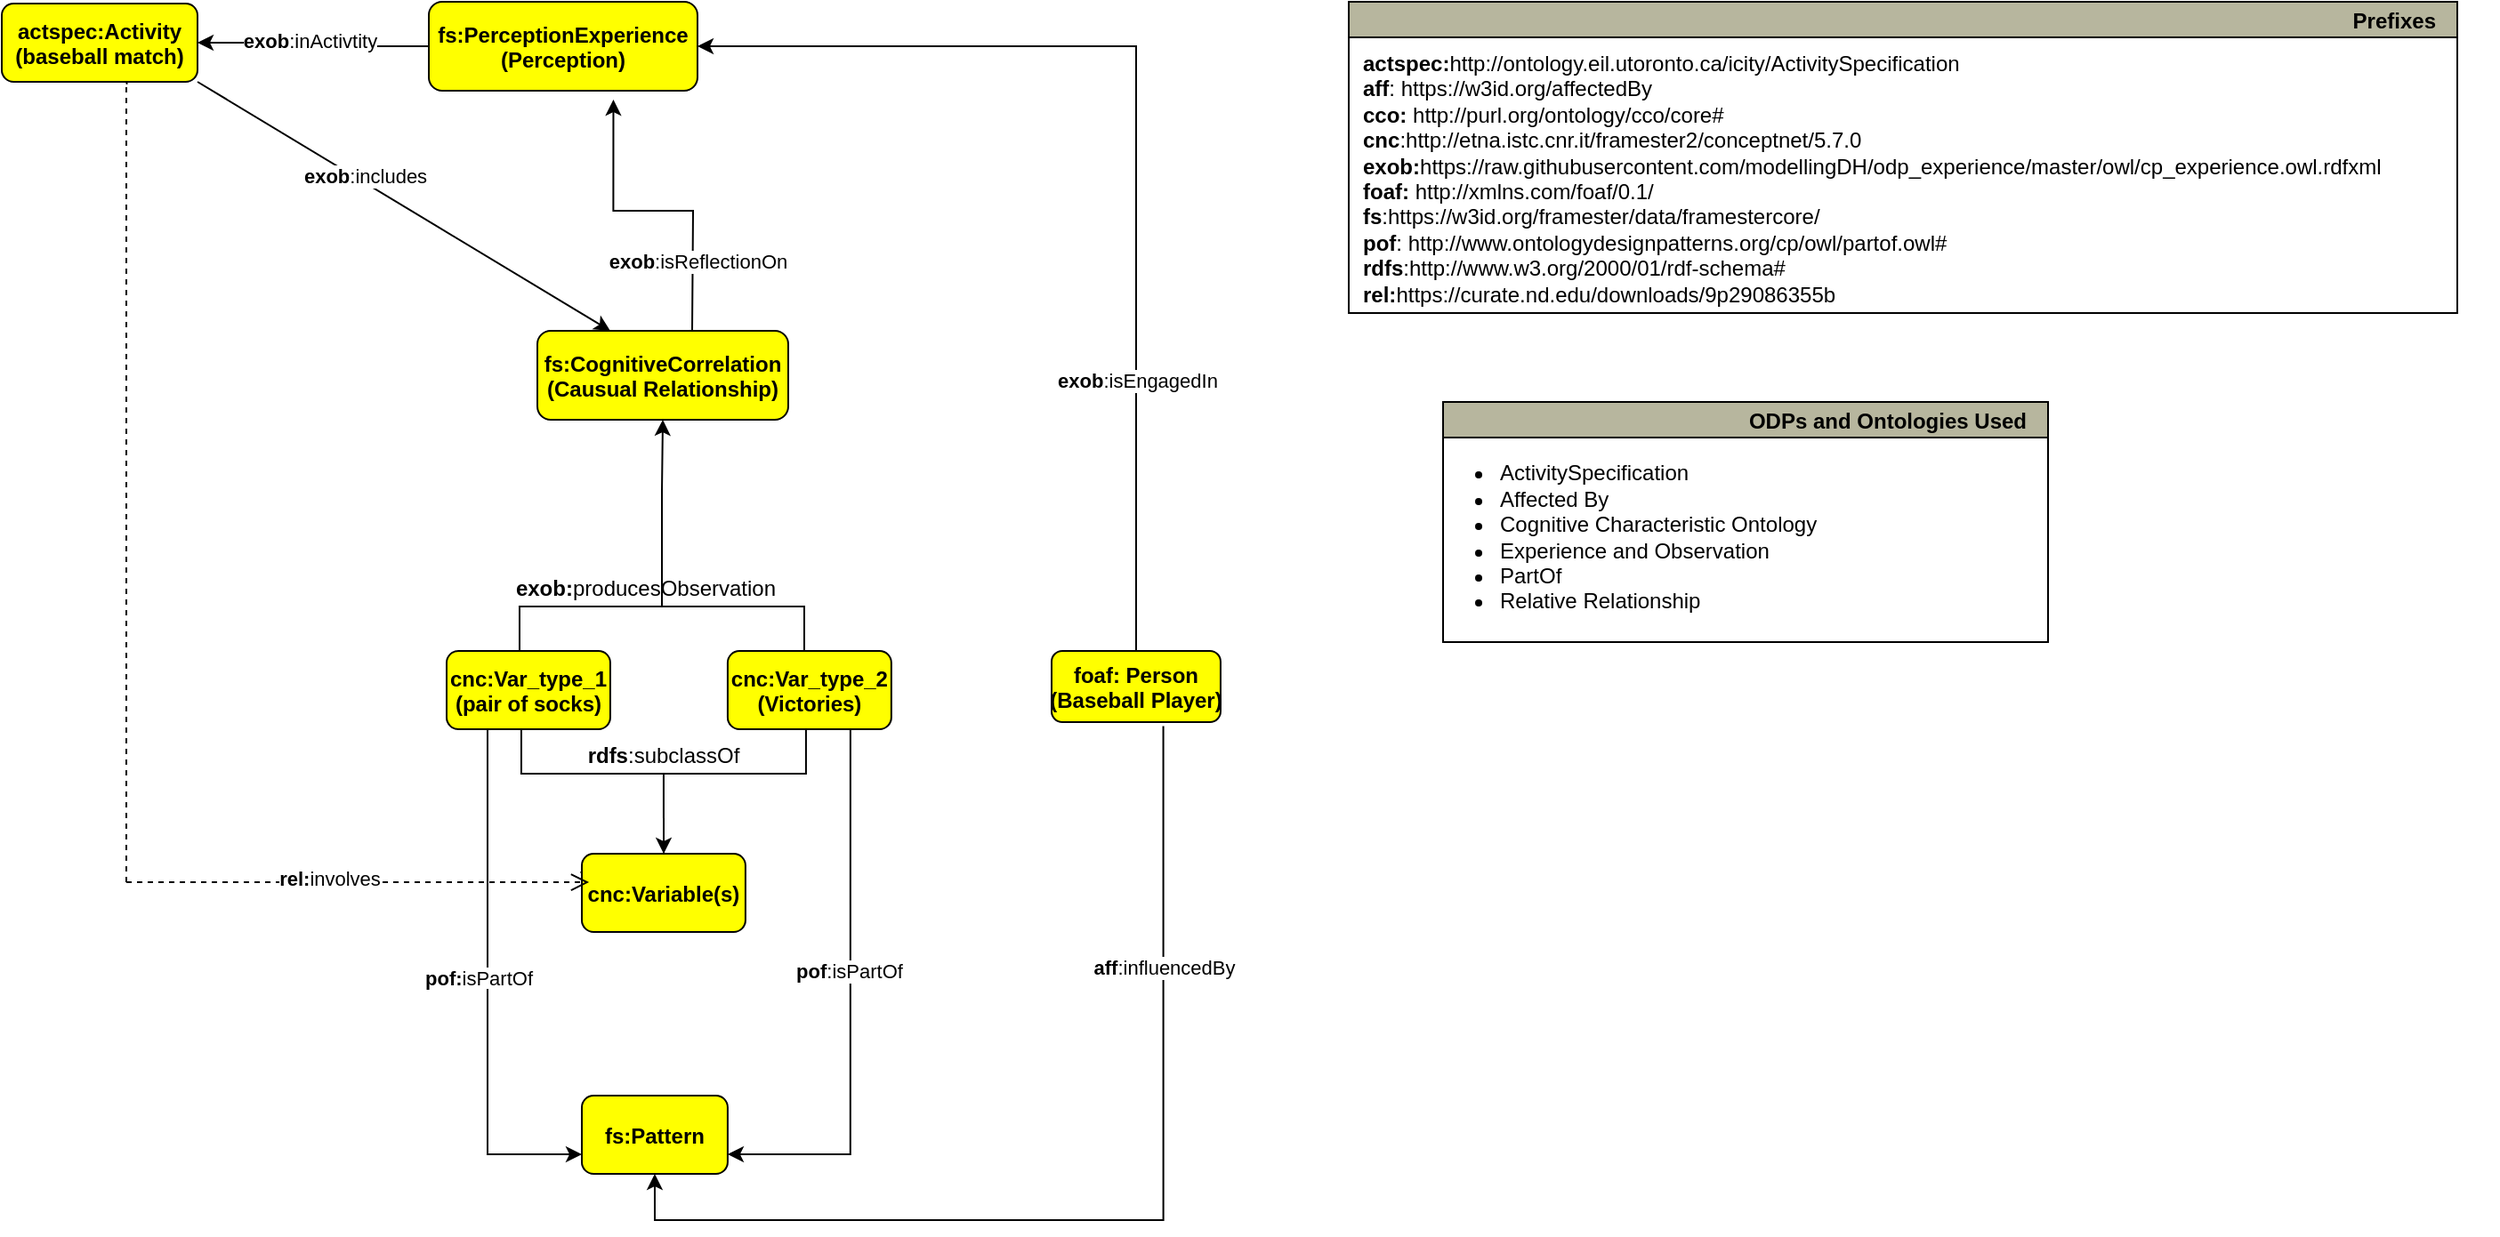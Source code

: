 <mxfile version="23.1.4" type="device" pages="2">
  <diagram name="Page-1" id="-fLFf6VWCrrQARrfAeSI">
    <mxGraphModel dx="1050" dy="-600" grid="1" gridSize="10" guides="1" tooltips="1" connect="1" arrows="1" fold="1" page="1" pageScale="1" pageWidth="827" pageHeight="1169" math="0" shadow="0">
      <root>
        <mxCell id="0" />
        <mxCell id="1" parent="0" />
        <mxCell id="PJ2OHNvS5VbOxw7RyGj3-67" style="edgeStyle=orthogonalEdgeStyle;rounded=0;orthogonalLoop=1;jettySize=auto;html=1;exitX=0.5;exitY=0;exitDx=0;exitDy=0;entryX=1;entryY=0.5;entryDx=0;entryDy=0;" parent="1" source="PJ2OHNvS5VbOxw7RyGj3-4" target="PJ2OHNvS5VbOxw7RyGj3-5" edge="1">
          <mxGeometry relative="1" as="geometry" />
        </mxCell>
        <mxCell id="PJ2OHNvS5VbOxw7RyGj3-68" value="&lt;b style=&quot;border-color: var(--border-color);&quot;&gt;exob&lt;/b&gt;:isEngagedIn" style="edgeLabel;html=1;align=center;verticalAlign=middle;resizable=0;points=[];" parent="PJ2OHNvS5VbOxw7RyGj3-67" vertex="1" connectable="0">
          <mxGeometry x="-0.482" relative="1" as="geometry">
            <mxPoint as="offset" />
          </mxGeometry>
        </mxCell>
        <mxCell id="PJ2OHNvS5VbOxw7RyGj3-4" value="foaf: Person&#xa;(Baseball Player)" style="graphMlID=n4;shape=rect;rounded=1;arcsize=30;fillColor=#ffff00;strokeColor=#000000;strokeWidth=1.0;fontStyle=1" parent="1" vertex="1">
          <mxGeometry x="660" y="2020" width="94.97" height="40" as="geometry" />
        </mxCell>
        <mxCell id="PJ2OHNvS5VbOxw7RyGj3-8" style="edgeStyle=orthogonalEdgeStyle;rounded=0;orthogonalLoop=1;jettySize=auto;html=1;entryX=1;entryY=0.5;entryDx=0;entryDy=0;" parent="1" source="PJ2OHNvS5VbOxw7RyGj3-5" target="PJ2OHNvS5VbOxw7RyGj3-9" edge="1">
          <mxGeometry relative="1" as="geometry">
            <mxPoint x="210" y="1680" as="targetPoint" />
          </mxGeometry>
        </mxCell>
        <mxCell id="PJ2OHNvS5VbOxw7RyGj3-10" value="&lt;b&gt;exob&lt;/b&gt;:inActivtity" style="edgeLabel;html=1;align=center;verticalAlign=middle;resizable=0;points=[];" parent="PJ2OHNvS5VbOxw7RyGj3-8" vertex="1" connectable="0">
          <mxGeometry x="0.049" y="-1" relative="1" as="geometry">
            <mxPoint as="offset" />
          </mxGeometry>
        </mxCell>
        <mxCell id="PJ2OHNvS5VbOxw7RyGj3-5" value="fs:PerceptionExperience&#xa;(Perception)" style="graphMlID=n4;shape=rect;rounded=1;arcsize=30;fillColor=#ffff00;strokeColor=#000000;strokeWidth=1.0;fontStyle=1" parent="1" vertex="1">
          <mxGeometry x="310" y="1655" width="150.99" height="50" as="geometry" />
        </mxCell>
        <mxCell id="PJ2OHNvS5VbOxw7RyGj3-9" value="actspec:Activity&#xa;(baseball match)" style="graphMlID=n4;shape=rect;rounded=1;arcsize=30;fillColor=#ffff00;strokeColor=#000000;strokeWidth=1.0;fontStyle=1" parent="1" vertex="1">
          <mxGeometry x="70" y="1656" width="110" height="44" as="geometry" />
        </mxCell>
        <mxCell id="PJ2OHNvS5VbOxw7RyGj3-12" value="cnc:Variable(s)" style="graphMlID=n4;shape=rect;rounded=1;arcsize=30;fillColor=#ffff00;strokeColor=#000000;strokeWidth=1.0;fontStyle=1" parent="1" vertex="1">
          <mxGeometry x="395.99" y="2134" width="91.97" height="44" as="geometry" />
        </mxCell>
        <mxCell id="PJ2OHNvS5VbOxw7RyGj3-54" style="edgeStyle=orthogonalEdgeStyle;rounded=0;orthogonalLoop=1;jettySize=auto;html=1;exitX=0.25;exitY=1;exitDx=0;exitDy=0;entryX=0;entryY=0.75;entryDx=0;entryDy=0;" parent="1" source="PJ2OHNvS5VbOxw7RyGj3-13" target="PJ2OHNvS5VbOxw7RyGj3-53" edge="1">
          <mxGeometry relative="1" as="geometry" />
        </mxCell>
        <mxCell id="PJ2OHNvS5VbOxw7RyGj3-13" value="cnc:Var_type_1&#xa;(pair of socks)" style="graphMlID=n4;shape=rect;rounded=1;arcsize=30;fillColor=#ffff00;strokeColor=#000000;strokeWidth=1.0;fontStyle=1" parent="1" vertex="1">
          <mxGeometry x="320" y="2020" width="91.97" height="44" as="geometry" />
        </mxCell>
        <mxCell id="PJ2OHNvS5VbOxw7RyGj3-18" style="edgeStyle=orthogonalEdgeStyle;rounded=0;orthogonalLoop=1;jettySize=auto;html=1;entryX=0.687;entryY=1.1;entryDx=0;entryDy=0;entryPerimeter=0;" parent="1" target="PJ2OHNvS5VbOxw7RyGj3-5" edge="1">
          <mxGeometry relative="1" as="geometry">
            <mxPoint x="458" y="1840" as="sourcePoint" />
          </mxGeometry>
        </mxCell>
        <mxCell id="PJ2OHNvS5VbOxw7RyGj3-29" value="&lt;b&gt;exob&lt;/b&gt;:isReflectionOn" style="edgeLabel;html=1;align=center;verticalAlign=middle;resizable=0;points=[];" parent="PJ2OHNvS5VbOxw7RyGj3-18" vertex="1" connectable="0">
          <mxGeometry x="-0.556" y="-2" relative="1" as="geometry">
            <mxPoint as="offset" />
          </mxGeometry>
        </mxCell>
        <mxCell id="PJ2OHNvS5VbOxw7RyGj3-22" value="" style="endArrow=classic;html=1;rounded=0;exitX=1;exitY=1;exitDx=0;exitDy=0;entryX=0;entryY=0;entryDx=0;entryDy=0;" parent="1" source="PJ2OHNvS5VbOxw7RyGj3-9" edge="1">
          <mxGeometry width="50" height="50" relative="1" as="geometry">
            <mxPoint x="390" y="1840" as="sourcePoint" />
            <mxPoint x="411.97" y="1840" as="targetPoint" />
          </mxGeometry>
        </mxCell>
        <mxCell id="PJ2OHNvS5VbOxw7RyGj3-24" value="&lt;b&gt;exob&lt;/b&gt;:includes" style="edgeLabel;html=1;align=center;verticalAlign=middle;resizable=0;points=[];" parent="PJ2OHNvS5VbOxw7RyGj3-22" vertex="1" connectable="0">
          <mxGeometry x="-0.208" y="3" relative="1" as="geometry">
            <mxPoint as="offset" />
          </mxGeometry>
        </mxCell>
        <mxCell id="PJ2OHNvS5VbOxw7RyGj3-27" value="fs:CognitiveCorrelation&#xa;(Causual Relationship)" style="graphMlID=n4;shape=rect;rounded=1;arcsize=30;fillColor=#ffff00;strokeColor=#000000;strokeWidth=1.0;fontStyle=1" parent="1" vertex="1">
          <mxGeometry x="371" y="1840" width="140.99" height="50" as="geometry" />
        </mxCell>
        <mxCell id="PJ2OHNvS5VbOxw7RyGj3-65" style="edgeStyle=orthogonalEdgeStyle;rounded=0;orthogonalLoop=1;jettySize=auto;html=1;exitX=0.75;exitY=1;exitDx=0;exitDy=0;entryX=1;entryY=0.75;entryDx=0;entryDy=0;" parent="1" source="PJ2OHNvS5VbOxw7RyGj3-28" target="PJ2OHNvS5VbOxw7RyGj3-53" edge="1">
          <mxGeometry relative="1" as="geometry" />
        </mxCell>
        <mxCell id="PJ2OHNvS5VbOxw7RyGj3-66" value="&lt;b&gt;pof&lt;/b&gt;:isPartOf" style="edgeLabel;html=1;align=center;verticalAlign=middle;resizable=0;points=[];" parent="PJ2OHNvS5VbOxw7RyGj3-65" vertex="1" connectable="0">
          <mxGeometry x="-0.143" y="-1" relative="1" as="geometry">
            <mxPoint y="4" as="offset" />
          </mxGeometry>
        </mxCell>
        <mxCell id="PJ2OHNvS5VbOxw7RyGj3-28" value="cnc:Var_type_2&#xa;(Victories)" style="graphMlID=n4;shape=rect;rounded=1;arcsize=30;fillColor=#ffff00;strokeColor=#000000;strokeWidth=1.0;fontStyle=1" parent="1" vertex="1">
          <mxGeometry x="477.96" y="2020" width="91.97" height="44" as="geometry" />
        </mxCell>
        <mxCell id="PJ2OHNvS5VbOxw7RyGj3-44" value="" style="edgeStyle=orthogonalEdgeStyle;rounded=0;orthogonalLoop=1;jettySize=auto;html=1;" parent="1" source="PJ2OHNvS5VbOxw7RyGj3-38" target="PJ2OHNvS5VbOxw7RyGj3-12" edge="1">
          <mxGeometry relative="1" as="geometry" />
        </mxCell>
        <mxCell id="PJ2OHNvS5VbOxw7RyGj3-38" value="" style="strokeWidth=1;html=1;shape=mxgraph.flowchart.annotation_2;align=left;labelPosition=right;pointerEvents=1;direction=north;" parent="1" vertex="1">
          <mxGeometry x="361.97" y="2064" width="160" height="50" as="geometry" />
        </mxCell>
        <mxCell id="PJ2OHNvS5VbOxw7RyGj3-42" value="&lt;b&gt;rdfs&lt;/b&gt;:subclassOf" style="text;html=1;align=center;verticalAlign=middle;whiteSpace=wrap;rounded=0;" parent="1" vertex="1">
          <mxGeometry x="411.97" y="2064" width="60" height="30" as="geometry" />
        </mxCell>
        <mxCell id="PJ2OHNvS5VbOxw7RyGj3-43" style="edgeStyle=orthogonalEdgeStyle;rounded=0;orthogonalLoop=1;jettySize=auto;html=1;exitX=0;exitY=0.5;exitDx=0;exitDy=0;exitPerimeter=0;" parent="1" source="PJ2OHNvS5VbOxw7RyGj3-38" target="PJ2OHNvS5VbOxw7RyGj3-38" edge="1">
          <mxGeometry relative="1" as="geometry" />
        </mxCell>
        <mxCell id="PJ2OHNvS5VbOxw7RyGj3-48" value="" style="edgeStyle=orthogonalEdgeStyle;rounded=0;orthogonalLoop=1;jettySize=auto;html=1;" parent="1" source="PJ2OHNvS5VbOxw7RyGj3-47" target="PJ2OHNvS5VbOxw7RyGj3-27" edge="1">
          <mxGeometry relative="1" as="geometry" />
        </mxCell>
        <mxCell id="PJ2OHNvS5VbOxw7RyGj3-47" value="" style="strokeWidth=1;html=1;shape=mxgraph.flowchart.annotation_2;align=left;labelPosition=right;pointerEvents=1;direction=south;" parent="1" vertex="1">
          <mxGeometry x="360.99" y="1970" width="160" height="50" as="geometry" />
        </mxCell>
        <mxCell id="PJ2OHNvS5VbOxw7RyGj3-49" value="&lt;b&gt;exob:&lt;/b&gt;producesObservation" style="text;html=1;align=center;verticalAlign=middle;whiteSpace=wrap;rounded=0;" parent="1" vertex="1">
          <mxGeometry x="401.97" y="1970" width="60" height="30" as="geometry" />
        </mxCell>
        <mxCell id="PJ2OHNvS5VbOxw7RyGj3-51" value="" style="endArrow=none;dashed=1;html=1;rounded=0;entryX=0.64;entryY=1.032;entryDx=0;entryDy=0;entryPerimeter=0;" parent="1" target="PJ2OHNvS5VbOxw7RyGj3-9" edge="1">
          <mxGeometry width="50" height="50" relative="1" as="geometry">
            <mxPoint x="140" y="1700" as="sourcePoint" />
            <mxPoint x="140" y="1710" as="targetPoint" />
          </mxGeometry>
        </mxCell>
        <mxCell id="PJ2OHNvS5VbOxw7RyGj3-69" style="edgeStyle=orthogonalEdgeStyle;rounded=0;orthogonalLoop=1;jettySize=auto;html=1;exitX=0.661;exitY=1.055;exitDx=0;exitDy=0;entryX=0.5;entryY=1;entryDx=0;entryDy=0;exitPerimeter=0;" parent="1" source="PJ2OHNvS5VbOxw7RyGj3-4" target="PJ2OHNvS5VbOxw7RyGj3-53" edge="1">
          <mxGeometry relative="1" as="geometry">
            <mxPoint x="730" y="2171.6" as="sourcePoint" />
            <Array as="points">
              <mxPoint x="723" y="2340" />
              <mxPoint x="437" y="2340" />
            </Array>
          </mxGeometry>
        </mxCell>
        <mxCell id="PJ2OHNvS5VbOxw7RyGj3-70" value="Text" style="edgeLabel;html=1;align=center;verticalAlign=middle;resizable=0;points=[];" parent="PJ2OHNvS5VbOxw7RyGj3-69" vertex="1" connectable="0">
          <mxGeometry x="-0.538" y="-1" relative="1" as="geometry">
            <mxPoint as="offset" />
          </mxGeometry>
        </mxCell>
        <mxCell id="PJ2OHNvS5VbOxw7RyGj3-71" value="&lt;b style=&quot;border-color: var(--border-color);&quot;&gt;aff&lt;/b&gt;:influencedBy" style="edgeLabel;html=1;align=center;verticalAlign=middle;resizable=0;points=[];" parent="PJ2OHNvS5VbOxw7RyGj3-69" vertex="1" connectable="0">
          <mxGeometry x="-0.541" relative="1" as="geometry">
            <mxPoint as="offset" />
          </mxGeometry>
        </mxCell>
        <mxCell id="PJ2OHNvS5VbOxw7RyGj3-53" value="fs:Pattern" style="graphMlID=n4;shape=rect;rounded=1;arcsize=30;fillColor=#ffff00;strokeColor=#000000;strokeWidth=1.0;fontStyle=1" parent="1" vertex="1">
          <mxGeometry x="395.99" y="2270" width="81.968" height="44" as="geometry" />
        </mxCell>
        <mxCell id="PJ2OHNvS5VbOxw7RyGj3-56" value="&lt;b style=&quot;border-color: var(--border-color); color: rgb(0, 0, 0); font-family: Helvetica; font-size: 11px; font-style: normal; font-variant-ligatures: normal; font-variant-caps: normal; letter-spacing: normal; orphans: 2; text-align: center; text-indent: 0px; text-transform: none; widows: 2; word-spacing: 0px; -webkit-text-stroke-width: 0px; text-decoration-thickness: initial; text-decoration-style: initial; text-decoration-color: initial;&quot;&gt;pof:&lt;/b&gt;&lt;span style=&quot;color: rgb(0, 0, 0); font-family: Helvetica; font-size: 11px; font-style: normal; font-variant-ligatures: normal; font-variant-caps: normal; font-weight: 400; letter-spacing: normal; orphans: 2; text-align: center; text-indent: 0px; text-transform: none; widows: 2; word-spacing: 0px; -webkit-text-stroke-width: 0px; background-color: rgb(255, 255, 255); text-decoration-thickness: initial; text-decoration-style: initial; text-decoration-color: initial; float: none; display: inline !important;&quot;&gt;isPartOf&lt;/span&gt;" style="text;whiteSpace=wrap;html=1;" parent="1" vertex="1">
          <mxGeometry x="305.99" y="2190" width="90" height="40" as="geometry" />
        </mxCell>
        <mxCell id="PJ2OHNvS5VbOxw7RyGj3-58" value="" style="endArrow=none;dashed=1;html=1;rounded=0;entryDx=0;entryDy=0;entryPerimeter=0;" parent="1" edge="1">
          <mxGeometry width="50" height="50" relative="1" as="geometry">
            <mxPoint x="140" y="2150" as="sourcePoint" />
            <mxPoint x="140" y="1700" as="targetPoint" />
          </mxGeometry>
        </mxCell>
        <mxCell id="PJ2OHNvS5VbOxw7RyGj3-63" value="" style="endArrow=none;dashed=1;html=1;rounded=0;exitX=0;exitY=0.25;exitDx=0;exitDy=0;" parent="1" source="PJ2OHNvS5VbOxw7RyGj3-12" edge="1">
          <mxGeometry width="50" height="50" relative="1" as="geometry">
            <mxPoint x="396" y="2145" as="sourcePoint" />
            <mxPoint x="395.49" y="2144" as="targetPoint" />
          </mxGeometry>
        </mxCell>
        <mxCell id="PJ2OHNvS5VbOxw7RyGj3-76" value="" style="html=1;verticalAlign=bottom;endArrow=open;dashed=1;endSize=8;curved=0;rounded=0;entryX=0.044;entryY=0.364;entryDx=0;entryDy=0;entryPerimeter=0;" parent="1" target="PJ2OHNvS5VbOxw7RyGj3-12" edge="1">
          <mxGeometry relative="1" as="geometry">
            <mxPoint x="140" y="2150" as="sourcePoint" />
            <mxPoint x="390" y="2150" as="targetPoint" />
          </mxGeometry>
        </mxCell>
        <mxCell id="PJ2OHNvS5VbOxw7RyGj3-77" value="&lt;b style=&quot;border-color: var(--border-color);&quot;&gt;rel:&lt;/b&gt;involves" style="edgeLabel;html=1;align=center;verticalAlign=middle;resizable=0;points=[];" parent="PJ2OHNvS5VbOxw7RyGj3-76" vertex="1" connectable="0">
          <mxGeometry x="-0.288" y="2" relative="1" as="geometry">
            <mxPoint x="21" as="offset" />
          </mxGeometry>
        </mxCell>
        <mxCell id="PJ2OHNvS5VbOxw7RyGj3-78" value="Prefixes" style="graphMlID=n0;shape=swimlane;startSize=20;fillColor=#b7b69e;strokeColor=#000000;strokeWidth=1.0;align=right;spacingRight=10;fontStyle=1" parent="1" vertex="1">
          <mxGeometry x="827" y="1655" width="623" height="175" as="geometry">
            <mxRectangle x="-550" y="110" width="100" height="30" as="alternateBounds" />
          </mxGeometry>
        </mxCell>
        <UserObject label="&lt;b style=&quot;border-color: var(--border-color);&quot;&gt;actspec:&lt;/b&gt;&lt;span style=&quot;border-color: var(--border-color);&quot;&gt;http://ontology.eil.utoronto.ca/icity/ActivitySpecification&lt;br&gt;&lt;b&gt;aff&lt;/b&gt;&lt;/span&gt;:&amp;nbsp;https://w3id.org/affectedBy&lt;br&gt;&lt;b style=&quot;border-color: var(--border-color);&quot;&gt;cco:&amp;nbsp;&lt;/b&gt;http://purl.org/ontology/cco/core#&lt;br&gt;&lt;b&gt;cnc&lt;/b&gt;:http://etna.istc.cnr.it/framester2/conceptnet/5.7.0&lt;br&gt;&lt;b&gt;exob:&lt;/b&gt;https://raw.githubusercontent.com/modellingDH/odp_experience/master/owl/cp_experience.owl.rdfxml&lt;br&gt;&lt;b style=&quot;border-color: var(--border-color);&quot;&gt;foaf:&amp;nbsp;&lt;/b&gt;&lt;span style=&quot;border-color: var(--border-color); background-color: initial;&quot;&gt;http://xmlns.com/foaf/0.1/&lt;br&gt;&lt;b style=&quot;border-color: var(--border-color);&quot;&gt;fs&lt;/b&gt;:https://w3id.org/framester/data/framestercore/&lt;br&gt;&lt;/span&gt;&lt;b style=&quot;border-color: var(--border-color);&quot;&gt;pof&lt;/b&gt;:&amp;nbsp;&lt;span style=&quot;border-color: var(--border-color); background-color: initial;&quot;&gt;http://www.ontologydesignpatterns.org/cp/owl/partof.owl#&lt;/span&gt;&lt;br&gt;&lt;b&gt;rdfs&lt;/b&gt;:http://www.w3.org/2000/01/rdf-schema#&lt;br&gt;&lt;b&gt;rel:&lt;/b&gt;https://curate.nd.edu/downloads/9p29086355b" link="http://www.w3.org/2000/01/rdf-schema#" id="PJ2OHNvS5VbOxw7RyGj3-79">
          <mxCell style="text;whiteSpace=wrap;html=1;" parent="PJ2OHNvS5VbOxw7RyGj3-78" vertex="1">
            <mxGeometry x="5.98" y="21" width="640" height="170" as="geometry" />
          </mxCell>
        </UserObject>
        <mxCell id="PJ2OHNvS5VbOxw7RyGj3-80" value="ODPs and Ontologies Used" style="graphMlID=n0;shape=swimlane;startSize=20;fillColor=#b7b69e;strokeColor=#000000;strokeWidth=1.0;align=right;spacingRight=10;fontStyle=1" parent="1" vertex="1">
          <mxGeometry x="880" y="1880" width="340" height="135" as="geometry" />
        </mxCell>
        <mxCell id="PJ2OHNvS5VbOxw7RyGj3-81" value="&lt;ul&gt;&lt;li style=&quot;border-color: var(--border-color);&quot;&gt;ActivitySpecification&lt;/li&gt;&lt;li&gt;Affected By&lt;/li&gt;&lt;li style=&quot;border-color: var(--border-color);&quot;&gt;Cognitive Characteristic Ontology&lt;/li&gt;&lt;li style=&quot;border-color: var(--border-color);&quot;&gt;Experience and Observation&lt;/li&gt;&lt;li&gt;PartOf&lt;/li&gt;&lt;li&gt;Relative Relationship&lt;/li&gt;&lt;/ul&gt;" style="text;html=1;strokeColor=none;fillColor=none;align=left;verticalAlign=middle;whiteSpace=wrap;rounded=0;" parent="PJ2OHNvS5VbOxw7RyGj3-80" vertex="1">
          <mxGeometry x="-10" y="5" width="270" height="142" as="geometry" />
        </mxCell>
      </root>
    </mxGraphModel>
  </diagram>
  <diagram id="-3Zt9A3ZeCrZTxAkQaS9" name="Page-2">
    <mxGraphModel dx="1050" dy="569" grid="1" gridSize="10" guides="1" tooltips="1" connect="1" arrows="1" fold="1" page="1" pageScale="1" pageWidth="827" pageHeight="1169" math="0" shadow="0">
      <root>
        <mxCell id="0" />
        <mxCell id="1" parent="0" />
        <mxCell id="D8hbgi8-UUDIC6GnHbRW-1" style="edgeStyle=orthogonalEdgeStyle;rounded=0;orthogonalLoop=1;jettySize=auto;html=1;exitX=0;exitY=1;exitDx=0;exitDy=0;" edge="1" parent="1" source="D8hbgi8-UUDIC6GnHbRW-3" target="D8hbgi8-UUDIC6GnHbRW-13">
          <mxGeometry relative="1" as="geometry" />
        </mxCell>
        <mxCell id="D8hbgi8-UUDIC6GnHbRW-2" value="&lt;b&gt;rdfs&lt;/b&gt;:sublcalssOf" style="edgeLabel;html=1;align=center;verticalAlign=middle;resizable=0;points=[];" vertex="1" connectable="0" parent="D8hbgi8-UUDIC6GnHbRW-1">
          <mxGeometry x="-0.051" relative="1" as="geometry">
            <mxPoint as="offset" />
          </mxGeometry>
        </mxCell>
        <mxCell id="D8hbgi8-UUDIC6GnHbRW-3" value="cnc:Variable(s)" style="graphMlID=n4;shape=rect;rounded=1;arcsize=30;fillColor=#ffff00;strokeColor=#000000;strokeWidth=1.0;fontStyle=1" vertex="1" parent="1">
          <mxGeometry x="610" y="270" width="91.97" height="44" as="geometry" />
        </mxCell>
        <mxCell id="D8hbgi8-UUDIC6GnHbRW-4" style="edgeStyle=orthogonalEdgeStyle;rounded=0;orthogonalLoop=1;jettySize=auto;html=1;entryX=0.5;entryY=1;entryDx=0;entryDy=0;" edge="1" parent="1" source="D8hbgi8-UUDIC6GnHbRW-8" target="D8hbgi8-UUDIC6GnHbRW-21">
          <mxGeometry relative="1" as="geometry" />
        </mxCell>
        <mxCell id="D8hbgi8-UUDIC6GnHbRW-5" value="&lt;b&gt;cco&lt;/b&gt;:has_belief" style="edgeLabel;html=1;align=center;verticalAlign=middle;resizable=0;points=[];" vertex="1" connectable="0" parent="D8hbgi8-UUDIC6GnHbRW-4">
          <mxGeometry x="-0.118" y="1" relative="1" as="geometry">
            <mxPoint as="offset" />
          </mxGeometry>
        </mxCell>
        <mxCell id="D8hbgi8-UUDIC6GnHbRW-6" style="edgeStyle=orthogonalEdgeStyle;rounded=0;orthogonalLoop=1;jettySize=auto;html=1;exitX=1;exitY=0.5;exitDx=0;exitDy=0;entryX=0.5;entryY=1;entryDx=0;entryDy=0;" edge="1" parent="1" source="D8hbgi8-UUDIC6GnHbRW-8" target="D8hbgi8-UUDIC6GnHbRW-16">
          <mxGeometry relative="1" as="geometry" />
        </mxCell>
        <mxCell id="D8hbgi8-UUDIC6GnHbRW-7" value="&lt;b style=&quot;border-color: var(--border-color);&quot;&gt;ioc&lt;/b&gt;:has_perception" style="edgeLabel;html=1;align=center;verticalAlign=middle;resizable=0;points=[];" vertex="1" connectable="0" parent="D8hbgi8-UUDIC6GnHbRW-6">
          <mxGeometry x="0.112" y="-1" relative="1" as="geometry">
            <mxPoint as="offset" />
          </mxGeometry>
        </mxCell>
        <mxCell id="D8hbgi8-UUDIC6GnHbRW-8" value="foaf: Person&#xa;(Baseball Player)" style="graphMlID=n4;shape=rect;rounded=1;arcsize=30;fillColor=#ffff00;strokeColor=#000000;strokeWidth=1.0;fontStyle=1" vertex="1" parent="1">
          <mxGeometry x="588.01" y="780" width="94.97" height="40" as="geometry" />
        </mxCell>
        <mxCell id="D8hbgi8-UUDIC6GnHbRW-9" style="edgeStyle=orthogonalEdgeStyle;rounded=0;orthogonalLoop=1;jettySize=auto;html=1;exitX=0.25;exitY=0;exitDx=0;exitDy=0;entryX=0.75;entryY=1;entryDx=0;entryDy=0;" edge="1" parent="1" source="D8hbgi8-UUDIC6GnHbRW-21" target="D8hbgi8-UUDIC6GnHbRW-13">
          <mxGeometry relative="1" as="geometry" />
        </mxCell>
        <mxCell id="D8hbgi8-UUDIC6GnHbRW-10" value="&lt;b style=&quot;border-color: var(--border-color);&quot;&gt;rel:&lt;/b&gt;involves" style="edgeLabel;html=1;align=center;verticalAlign=middle;resizable=0;points=[];" vertex="1" connectable="0" parent="D8hbgi8-UUDIC6GnHbRW-9">
          <mxGeometry x="-0.117" y="4" relative="1" as="geometry">
            <mxPoint x="-13" as="offset" />
          </mxGeometry>
        </mxCell>
        <mxCell id="D8hbgi8-UUDIC6GnHbRW-11" style="edgeStyle=orthogonalEdgeStyle;rounded=0;orthogonalLoop=1;jettySize=auto;html=1;exitX=0;exitY=0.5;exitDx=0;exitDy=0;entryX=0;entryY=0.75;entryDx=0;entryDy=0;" edge="1" parent="1" source="D8hbgi8-UUDIC6GnHbRW-13" target="D8hbgi8-UUDIC6GnHbRW-24">
          <mxGeometry relative="1" as="geometry" />
        </mxCell>
        <mxCell id="D8hbgi8-UUDIC6GnHbRW-12" value="&lt;b style=&quot;border-color: var(--border-color); background-color: rgb(251, 251, 251);&quot;&gt;pof:&lt;/b&gt;isPartOf" style="edgeLabel;html=1;align=center;verticalAlign=middle;resizable=0;points=[];" vertex="1" connectable="0" parent="D8hbgi8-UUDIC6GnHbRW-11">
          <mxGeometry x="-0.224" y="1" relative="1" as="geometry">
            <mxPoint as="offset" />
          </mxGeometry>
        </mxCell>
        <mxCell id="D8hbgi8-UUDIC6GnHbRW-13" value="cnc:Var_type_1" style="graphMlID=n4;shape=rect;rounded=1;arcsize=30;fillColor=#ffff00;strokeColor=#000000;strokeWidth=1.0;fontStyle=1" vertex="1" parent="1">
          <mxGeometry x="450" y="440" width="91.97" height="44" as="geometry" />
        </mxCell>
        <mxCell id="D8hbgi8-UUDIC6GnHbRW-14" style="edgeStyle=orthogonalEdgeStyle;rounded=0;orthogonalLoop=1;jettySize=auto;html=1;exitX=1;exitY=0.5;exitDx=0;exitDy=0;entryX=1;entryY=0.75;entryDx=0;entryDy=0;" edge="1" parent="1" source="D8hbgi8-UUDIC6GnHbRW-16" target="D8hbgi8-UUDIC6GnHbRW-24">
          <mxGeometry relative="1" as="geometry" />
        </mxCell>
        <mxCell id="D8hbgi8-UUDIC6GnHbRW-15" value="&lt;b style=&quot;border-color: var(--border-color); background-color: rgb(251, 251, 251);&quot;&gt;pof:&lt;/b&gt;isPartOf" style="edgeLabel;html=1;align=center;verticalAlign=middle;resizable=0;points=[];" vertex="1" connectable="0" parent="D8hbgi8-UUDIC6GnHbRW-14">
          <mxGeometry x="-0.189" relative="1" as="geometry">
            <mxPoint as="offset" />
          </mxGeometry>
        </mxCell>
        <mxCell id="D8hbgi8-UUDIC6GnHbRW-16" value="cnc:Var_type_2" style="graphMlID=n4;shape=rect;rounded=1;arcsize=30;fillColor=#ffff00;strokeColor=#000000;strokeWidth=1.0;fontStyle=1" vertex="1" parent="1">
          <mxGeometry x="730" y="450" width="91.97" height="44" as="geometry" />
        </mxCell>
        <mxCell id="D8hbgi8-UUDIC6GnHbRW-17" style="edgeStyle=orthogonalEdgeStyle;rounded=0;orthogonalLoop=1;jettySize=auto;html=1;exitX=1;exitY=1;exitDx=0;exitDy=0;entryX=0.61;entryY=0.014;entryDx=0;entryDy=0;entryPerimeter=0;" edge="1" parent="1" source="D8hbgi8-UUDIC6GnHbRW-3" target="D8hbgi8-UUDIC6GnHbRW-16">
          <mxGeometry relative="1" as="geometry" />
        </mxCell>
        <mxCell id="D8hbgi8-UUDIC6GnHbRW-18" value="&lt;b&gt;rdfs&lt;/b&gt;:subclassOf" style="edgeLabel;html=1;align=center;verticalAlign=middle;resizable=0;points=[];" vertex="1" connectable="0" parent="D8hbgi8-UUDIC6GnHbRW-17">
          <mxGeometry x="-0.058" y="1" relative="1" as="geometry">
            <mxPoint as="offset" />
          </mxGeometry>
        </mxCell>
        <mxCell id="D8hbgi8-UUDIC6GnHbRW-19" style="edgeStyle=orthogonalEdgeStyle;rounded=0;orthogonalLoop=1;jettySize=auto;html=1;exitX=0.75;exitY=0;exitDx=0;exitDy=0;entryX=0.25;entryY=1;entryDx=0;entryDy=0;" edge="1" parent="1" source="D8hbgi8-UUDIC6GnHbRW-21" target="D8hbgi8-UUDIC6GnHbRW-16">
          <mxGeometry relative="1" as="geometry" />
        </mxCell>
        <mxCell id="D8hbgi8-UUDIC6GnHbRW-20" value="&lt;b style=&quot;border-color: var(--border-color);&quot;&gt;rel:&lt;/b&gt;involves" style="edgeLabel;html=1;align=center;verticalAlign=middle;resizable=0;points=[];" vertex="1" connectable="0" parent="D8hbgi8-UUDIC6GnHbRW-19">
          <mxGeometry x="-0.09" y="3" relative="1" as="geometry">
            <mxPoint as="offset" />
          </mxGeometry>
        </mxCell>
        <mxCell id="D8hbgi8-UUDIC6GnHbRW-21" value="fs:CognitiveCorrelation" style="graphMlID=n4;shape=rect;rounded=1;arcsize=30;fillColor=#ffff00;strokeColor=#000000;strokeWidth=1.0;fontStyle=1" vertex="1" parent="1">
          <mxGeometry x="570" y="600" width="130.99" height="50" as="geometry" />
        </mxCell>
        <mxCell id="D8hbgi8-UUDIC6GnHbRW-22" style="edgeStyle=orthogonalEdgeStyle;rounded=0;orthogonalLoop=1;jettySize=auto;html=1;exitX=0;exitY=0.5;exitDx=0;exitDy=0;entryX=0.366;entryY=0.909;entryDx=0;entryDy=0;entryPerimeter=0;" edge="1" parent="1" source="D8hbgi8-UUDIC6GnHbRW-8" target="D8hbgi8-UUDIC6GnHbRW-13">
          <mxGeometry relative="1" as="geometry" />
        </mxCell>
        <mxCell id="D8hbgi8-UUDIC6GnHbRW-23" value="&lt;b&gt;ioc&lt;/b&gt;:has_perception" style="edgeLabel;html=1;align=center;verticalAlign=middle;resizable=0;points=[];" vertex="1" connectable="0" parent="D8hbgi8-UUDIC6GnHbRW-22">
          <mxGeometry x="0.138" y="-1" relative="1" as="geometry">
            <mxPoint as="offset" />
          </mxGeometry>
        </mxCell>
        <mxCell id="D8hbgi8-UUDIC6GnHbRW-24" value="fs:Pattern" style="graphMlID=n4;shape=rect;rounded=1;arcsize=30;fillColor=#ffff00;strokeColor=#000000;strokeWidth=1.0;fontStyle=1" vertex="1" parent="1">
          <mxGeometry x="601.01" y="910" width="81.968" height="44" as="geometry" />
        </mxCell>
        <mxCell id="D8hbgi8-UUDIC6GnHbRW-25" style="edgeStyle=orthogonalEdgeStyle;rounded=0;orthogonalLoop=1;jettySize=auto;html=1;exitX=0.5;exitY=1;exitDx=0;exitDy=0;entryX=0.417;entryY=0.005;entryDx=0;entryDy=0;entryPerimeter=0;" edge="1" parent="1" source="D8hbgi8-UUDIC6GnHbRW-8" target="D8hbgi8-UUDIC6GnHbRW-24">
          <mxGeometry relative="1" as="geometry" />
        </mxCell>
        <mxCell id="D8hbgi8-UUDIC6GnHbRW-26" value="&lt;b&gt;aff&lt;/b&gt;:influencedBy" style="edgeLabel;html=1;align=center;verticalAlign=middle;resizable=0;points=[];" vertex="1" connectable="0" parent="D8hbgi8-UUDIC6GnHbRW-25">
          <mxGeometry x="0.015" y="1" relative="1" as="geometry">
            <mxPoint as="offset" />
          </mxGeometry>
        </mxCell>
        <mxCell id="dmFsNqCsW0_3sCjQv4Hg-1" value="Prefixes" style="graphMlID=n0;shape=swimlane;startSize=20;fillColor=#b7b69e;strokeColor=#000000;strokeWidth=1.0;align=right;spacingRight=10;fontStyle=1" vertex="1" parent="1">
          <mxGeometry x="870" y="210" width="620" height="171" as="geometry">
            <mxRectangle x="-550" y="110" width="100" height="30" as="alternateBounds" />
          </mxGeometry>
        </mxCell>
        <UserObject label="&lt;span style=&quot;border-color: var(--border-color);&quot;&gt;&lt;br&gt;&lt;b&gt;aff&lt;/b&gt;&lt;/span&gt;:&amp;nbsp;https://w3id.org/affectedBy&lt;br&gt;&lt;b style=&quot;border-color: var(--border-color);&quot;&gt;cco:&amp;nbsp;&lt;/b&gt;http://purl.org/ontology/cco/core#&lt;br&gt;&lt;b&gt;cnc&lt;/b&gt;:http://etna.istc.cnr.it/framester2/conceptnet/5.7.0&lt;br&gt;&lt;b&gt;exob:&lt;/b&gt;https://raw.githubusercontent.com/modellingDH/odp_experience/master/owl/cp_experience.owl.rdfxml&lt;br&gt;&lt;b style=&quot;border-color: var(--border-color);&quot;&gt;foaf:&amp;nbsp;&lt;/b&gt;&lt;span style=&quot;border-color: var(--border-color); background-color: initial;&quot;&gt;http://xmlns.com/foaf/0.1/&lt;br&gt;&lt;b style=&quot;border-color: var(--border-color);&quot;&gt;fs&lt;/b&gt;:https://w3id.org/framester/data/framestercore/&lt;br&gt;&lt;/span&gt;&lt;b style=&quot;border-color: var(--border-color);&quot;&gt;pof&lt;/b&gt;:&amp;nbsp;&lt;span style=&quot;border-color: var(--border-color); background-color: initial;&quot;&gt;http://www.ontologydesignpatterns.org/cp/owl/partof.owl#&lt;/span&gt;&lt;br&gt;&lt;b&gt;rdfs&lt;/b&gt;:http://www.w3.org/2000/01/rdf-schema#&lt;br&gt;&lt;b&gt;rel:&lt;/b&gt;https://curate.nd.edu/downloads/9p29086355b" link="http://www.w3.org/2000/01/rdf-schema#" id="dmFsNqCsW0_3sCjQv4Hg-2">
          <mxCell style="text;whiteSpace=wrap;html=1;" vertex="1" parent="dmFsNqCsW0_3sCjQv4Hg-1">
            <mxGeometry x="10" y="10" width="640" height="170" as="geometry" />
          </mxCell>
        </UserObject>
        <mxCell id="tDCLLq0YOHy6wpMTNA1y-1" value="ODPs and Ontologies Used" style="graphMlID=n0;shape=swimlane;startSize=20;fillColor=#b7b69e;strokeColor=#000000;strokeWidth=1.0;align=right;spacingRight=10;fontStyle=1" vertex="1" parent="1">
          <mxGeometry x="910" y="440" width="320" height="120" as="geometry" />
        </mxCell>
        <mxCell id="tDCLLq0YOHy6wpMTNA1y-2" value="&lt;div&gt;&lt;br&gt;&lt;/div&gt;&lt;ul&gt;&lt;li&gt;Affected By&lt;/li&gt;&lt;li style=&quot;border-color: var(--border-color);&quot;&gt;Cognitive Characteristic Ontology&lt;/li&gt;&lt;li style=&quot;border-color: var(--border-color);&quot;&gt;Experience and Observation&lt;/li&gt;&lt;li&gt;PartOf&lt;/li&gt;&lt;li&gt;Relative Relationship&lt;/li&gt;&lt;/ul&gt;" style="text;html=1;strokeColor=none;fillColor=none;align=left;verticalAlign=middle;whiteSpace=wrap;rounded=0;" vertex="1" parent="tDCLLq0YOHy6wpMTNA1y-1">
          <mxGeometry x="-10" y="-7" width="270" height="142" as="geometry" />
        </mxCell>
      </root>
    </mxGraphModel>
  </diagram>
</mxfile>
